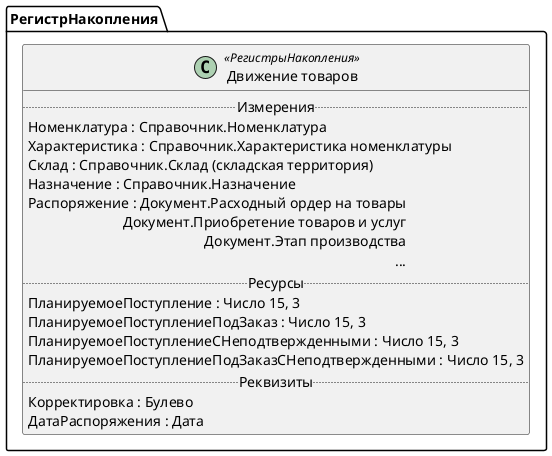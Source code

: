 ﻿@startuml ДвижениеТоваров
'!include templates.wsd
'..\include templates.wsd
class РегистрНакопления.ДвижениеТоваров as "Движение товаров" <<РегистрыНакопления>>
{
..Измерения..
Номенклатура : Справочник.Номенклатура
Характеристика : Справочник.Характеристика номенклатуры
Склад : Справочник.Склад (складская территория)
Назначение : Справочник.Назначение
Распоряжение : Документ.Расходный ордер на товары\rДокумент.Приобретение товаров и услуг\rДокумент.Этап производства\r...
..Ресурсы..
ПланируемоеПоступление : Число 15, 3
ПланируемоеПоступлениеПодЗаказ : Число 15, 3
ПланируемоеПоступлениеСНеподтвержденными : Число 15, 3
ПланируемоеПоступлениеПодЗаказСНеподтвержденными : Число 15, 3
..Реквизиты..
Корректировка : Булево
ДатаРаспоряжения : Дата
}
@enduml
